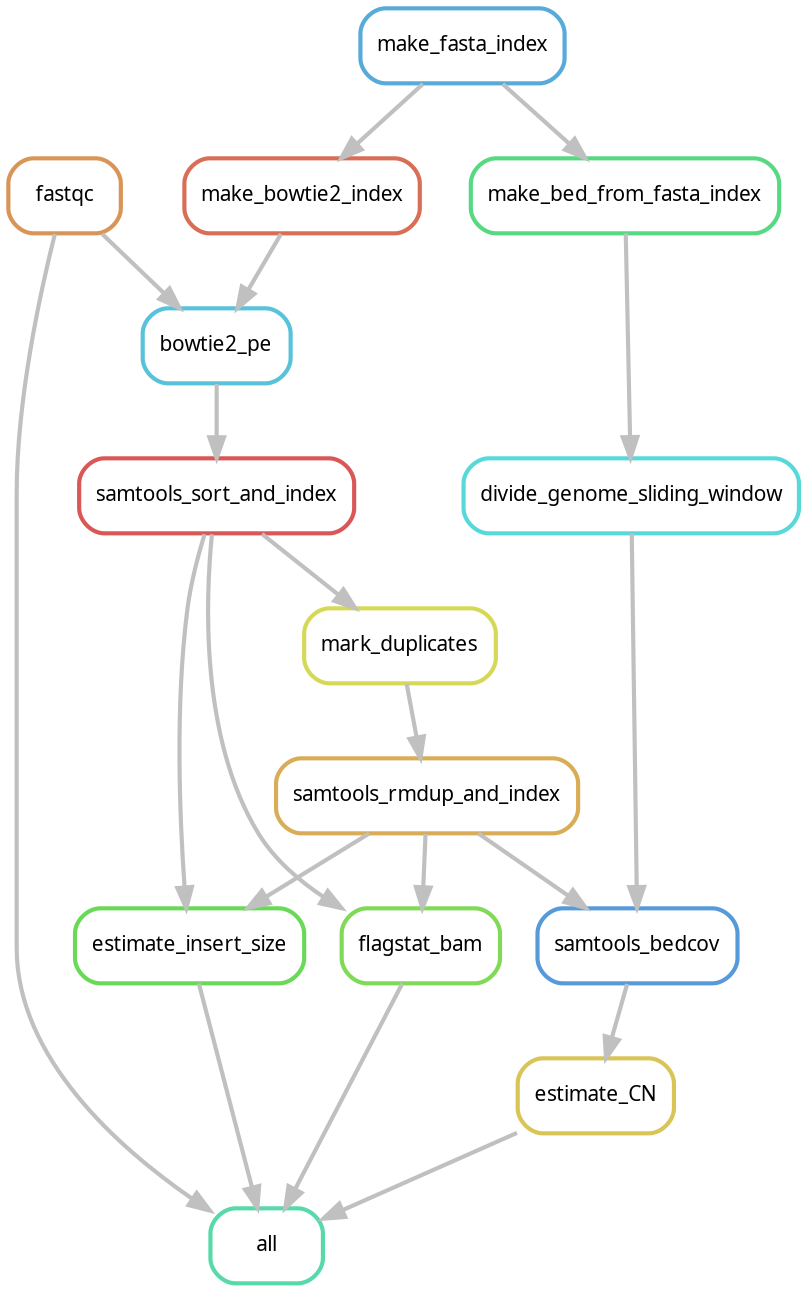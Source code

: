 digraph snakemake_dag {
    graph[bgcolor=white, margin=0];
    node[shape=box, style=rounded, fontname=sans,                 fontsize=10, penwidth=2];
    edge[penwidth=2, color=grey];
	0[label = "all", color = "0.44 0.6 0.85", style="rounded"];
	1[label = "samtools_sort_and_index", color = "0.00 0.6 0.85", style="rounded"];
	2[label = "fastqc", color = "0.08 0.6 0.85", style="rounded"];
	3[label = "samtools_rmdup_and_index", color = "0.11 0.6 0.85", style="rounded"];
	4[label = "bowtie2_pe", color = "0.53 0.6 0.85", style="rounded"];
	5[label = "samtools_bedcov", color = "0.58 0.6 0.85", style="rounded"];
	6[label = "divide_genome_sliding_window", color = "0.50 0.6 0.85", style="rounded"];
	7[label = "make_fasta_index", color = "0.56 0.6 0.85", style="rounded"];
	8[label = "estimate_CN", color = "0.14 0.6 0.85", style="rounded"];
	9[label = "flagstat_bam", color = "0.28 0.6 0.85", style="rounded"];
	10[label = "make_bowtie2_index", color = "0.03 0.6 0.85", style="rounded"];
	11[label = "make_bed_from_fasta_index", color = "0.39 0.6 0.85", style="rounded"];
	12[label = "estimate_insert_size", color = "0.31 0.6 0.85", style="rounded"];
	13[label = "mark_duplicates", color = "0.17 0.6 0.85", style="rounded"];
	12 -> 0
	8 -> 0
	9 -> 0
	2 -> 0
	4 -> 1
	13 -> 3
	10 -> 4
	2 -> 4
	3 -> 5
	6 -> 5
	11 -> 6
	5 -> 8
	1 -> 9
	3 -> 9
	7 -> 10
	7 -> 11
	1 -> 12
	3 -> 12
	1 -> 13
}            
